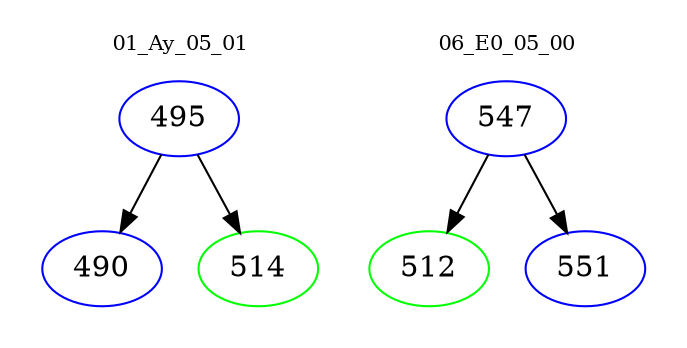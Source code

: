 digraph{
subgraph cluster_0 {
color = white
label = "01_Ay_05_01";
fontsize=10;
T0_495 [label="495", color="blue"]
T0_495 -> T0_490 [color="black"]
T0_490 [label="490", color="blue"]
T0_495 -> T0_514 [color="black"]
T0_514 [label="514", color="green"]
}
subgraph cluster_1 {
color = white
label = "06_E0_05_00";
fontsize=10;
T1_547 [label="547", color="blue"]
T1_547 -> T1_512 [color="black"]
T1_512 [label="512", color="green"]
T1_547 -> T1_551 [color="black"]
T1_551 [label="551", color="blue"]
}
}
